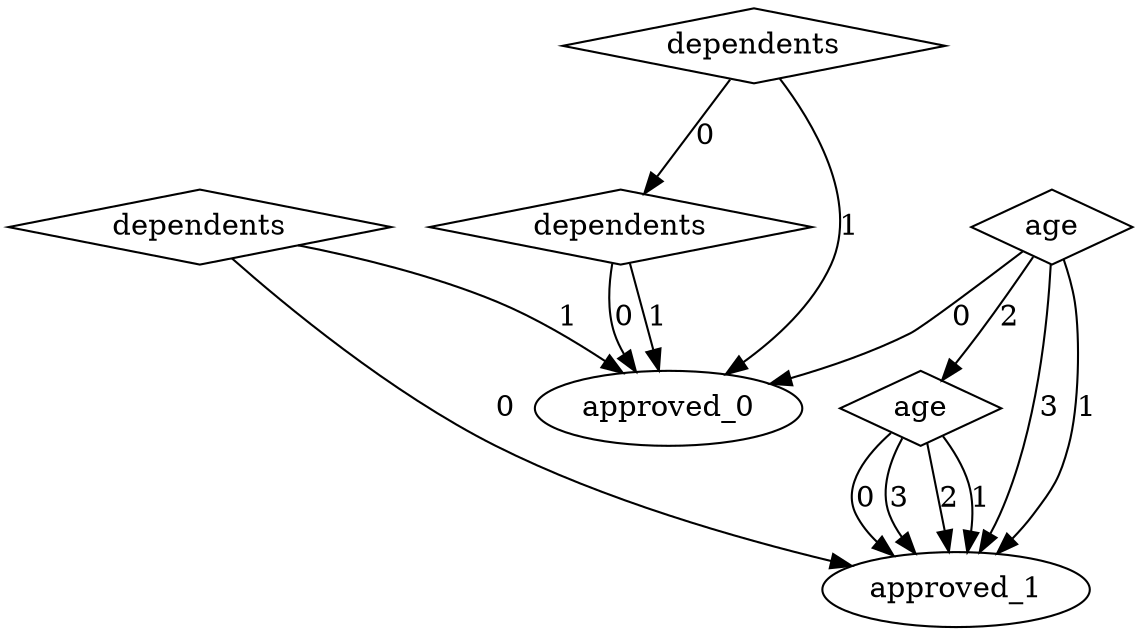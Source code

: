 digraph {
node [label=approved_0,style=""] approved_0
node [label=approved_1,style=""] approved_1
node [label=approved_0,style=""] approved_0
node [label=approved_0,style=""] approved_0
node [label=approved_1,style=""] approved_1
node [label=approved_1,style=""] approved_1
node [label=approved_1,style=""] approved_1
node [label=approved_1,style=""] approved_1
node [label=approved_0,style=""] approved_0
node [label=approved_1,style=""] approved_1
node [label=approved_1,style=""] approved_1
node [label=approved_0,style=""] approved_0
node [label=dependents,shape="diamond",style=""] 4
node [label=dependents,shape="diamond",style=""] 3
node [label=age,shape="diamond",style=""] 2
node [label=dependents,shape="diamond",style=""] 1
node [label=age,shape="diamond",style=""] 0

4 -> approved_0 [label="1"]
4 -> approved_1 [label="0"]
3 -> approved_0 [label="1"]
3 -> approved_0 [label="0"]
2 -> approved_1 [label="3"]
2 -> approved_1 [label="2"]
2 -> approved_1 [label="1"]
2 -> approved_1 [label="0"]
1 -> approved_0 [label="1"]
1 -> 3 [label="0"]
0 -> approved_1 [label="3"]
0 -> 2 [label="2"]
0 -> approved_1 [label="1"]
0 -> approved_0 [label="0"]
}